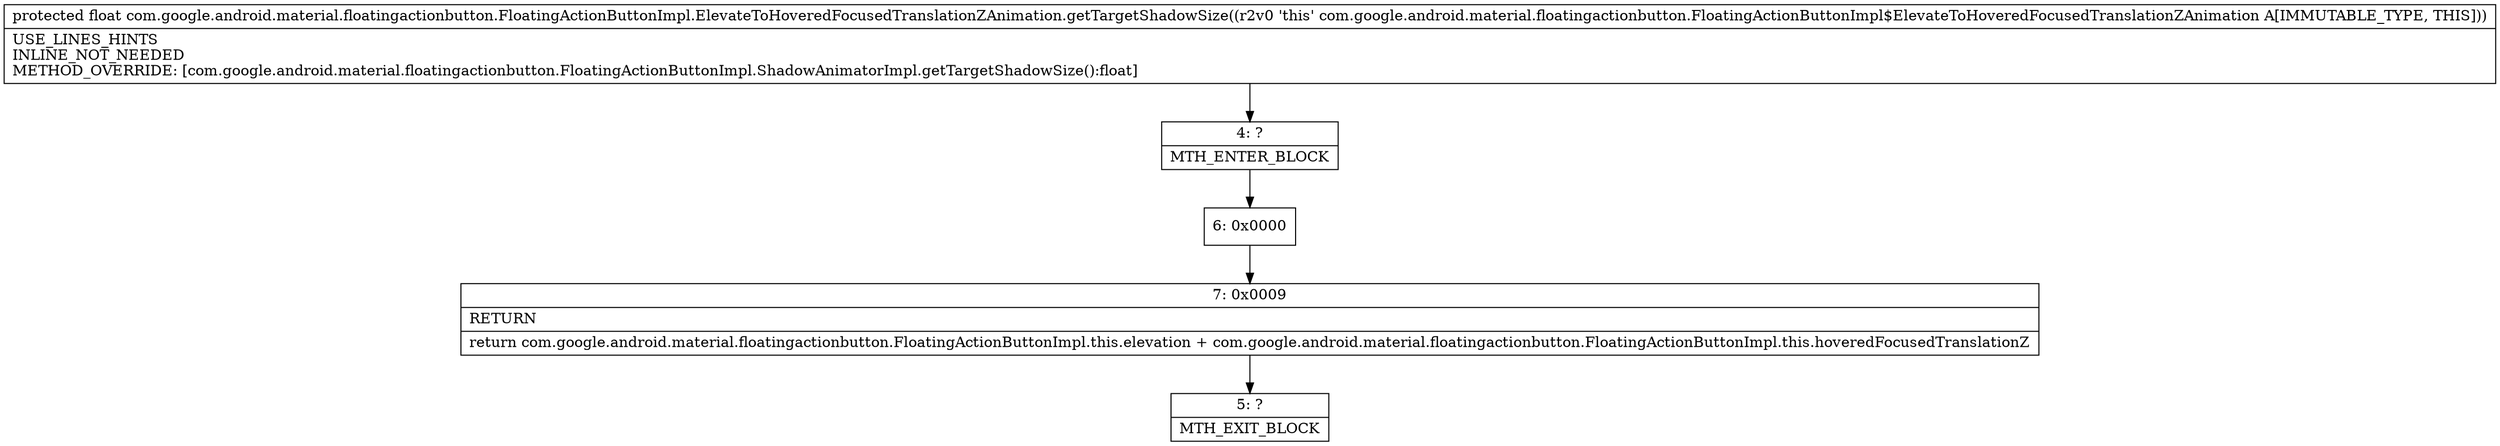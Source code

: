 digraph "CFG forcom.google.android.material.floatingactionbutton.FloatingActionButtonImpl.ElevateToHoveredFocusedTranslationZAnimation.getTargetShadowSize()F" {
Node_4 [shape=record,label="{4\:\ ?|MTH_ENTER_BLOCK\l}"];
Node_6 [shape=record,label="{6\:\ 0x0000}"];
Node_7 [shape=record,label="{7\:\ 0x0009|RETURN\l|return com.google.android.material.floatingactionbutton.FloatingActionButtonImpl.this.elevation + com.google.android.material.floatingactionbutton.FloatingActionButtonImpl.this.hoveredFocusedTranslationZ\l}"];
Node_5 [shape=record,label="{5\:\ ?|MTH_EXIT_BLOCK\l}"];
MethodNode[shape=record,label="{protected float com.google.android.material.floatingactionbutton.FloatingActionButtonImpl.ElevateToHoveredFocusedTranslationZAnimation.getTargetShadowSize((r2v0 'this' com.google.android.material.floatingactionbutton.FloatingActionButtonImpl$ElevateToHoveredFocusedTranslationZAnimation A[IMMUTABLE_TYPE, THIS]))  | USE_LINES_HINTS\lINLINE_NOT_NEEDED\lMETHOD_OVERRIDE: [com.google.android.material.floatingactionbutton.FloatingActionButtonImpl.ShadowAnimatorImpl.getTargetShadowSize():float]\l}"];
MethodNode -> Node_4;Node_4 -> Node_6;
Node_6 -> Node_7;
Node_7 -> Node_5;
}

